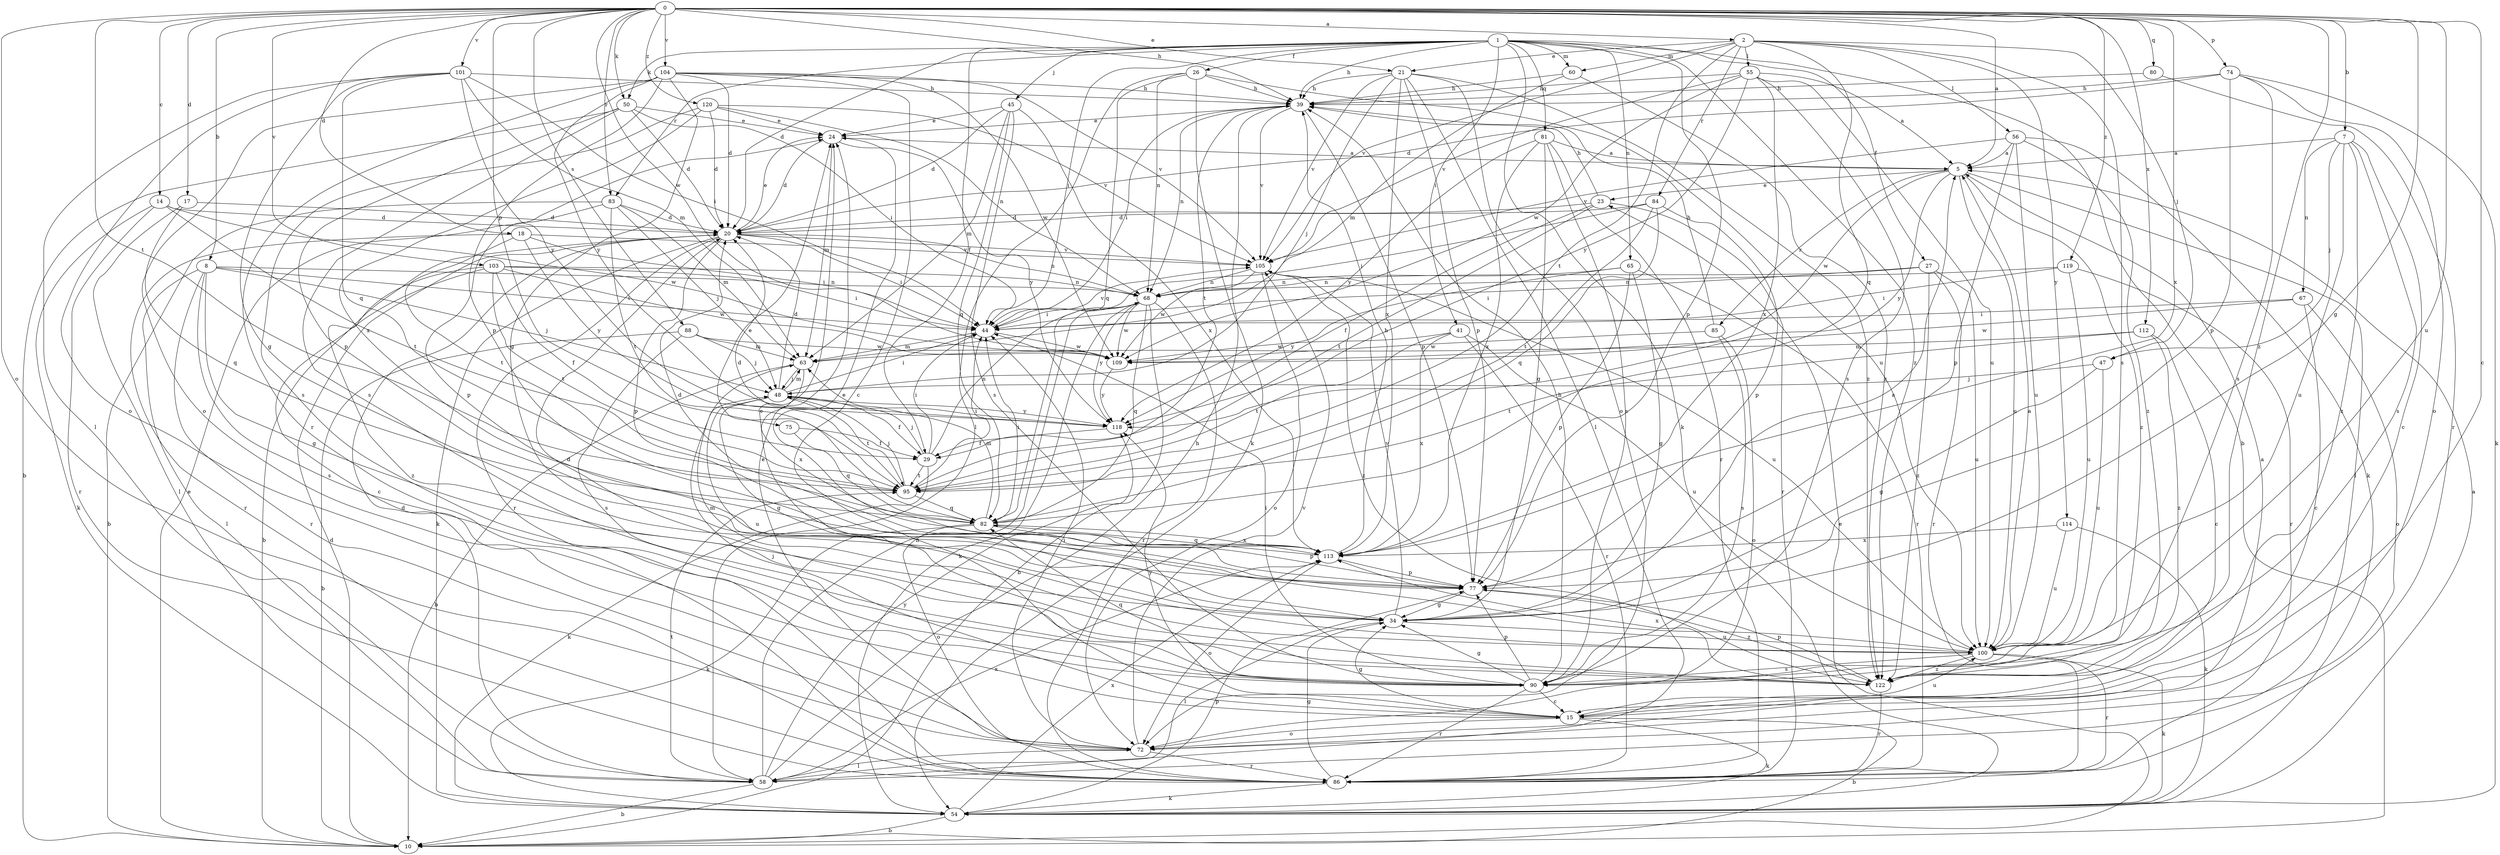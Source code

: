 strict digraph  {
0;
1;
2;
5;
7;
8;
10;
14;
15;
17;
18;
20;
21;
23;
24;
26;
27;
29;
34;
39;
41;
44;
45;
47;
48;
50;
54;
55;
56;
58;
60;
63;
65;
67;
68;
72;
74;
75;
77;
80;
81;
82;
83;
84;
85;
86;
88;
90;
95;
100;
101;
103;
104;
105;
109;
112;
113;
114;
118;
119;
120;
122;
0 -> 2  [label=a];
0 -> 5  [label=a];
0 -> 7  [label=b];
0 -> 8  [label=b];
0 -> 14  [label=c];
0 -> 15  [label=c];
0 -> 17  [label=d];
0 -> 18  [label=d];
0 -> 21  [label=e];
0 -> 34  [label=g];
0 -> 39  [label=h];
0 -> 50  [label=k];
0 -> 72  [label=o];
0 -> 74  [label=p];
0 -> 75  [label=p];
0 -> 80  [label=q];
0 -> 83  [label=r];
0 -> 88  [label=s];
0 -> 95  [label=t];
0 -> 100  [label=u];
0 -> 101  [label=v];
0 -> 103  [label=v];
0 -> 104  [label=v];
0 -> 109  [label=w];
0 -> 112  [label=x];
0 -> 113  [label=x];
0 -> 119  [label=z];
0 -> 120  [label=z];
0 -> 122  [label=z];
1 -> 10  [label=b];
1 -> 20  [label=d];
1 -> 26  [label=f];
1 -> 27  [label=f];
1 -> 29  [label=f];
1 -> 39  [label=h];
1 -> 41  [label=i];
1 -> 44  [label=i];
1 -> 45  [label=j];
1 -> 50  [label=k];
1 -> 54  [label=k];
1 -> 60  [label=m];
1 -> 65  [label=n];
1 -> 77  [label=p];
1 -> 81  [label=q];
1 -> 83  [label=r];
1 -> 122  [label=z];
2 -> 21  [label=e];
2 -> 47  [label=j];
2 -> 55  [label=l];
2 -> 56  [label=l];
2 -> 60  [label=m];
2 -> 82  [label=q];
2 -> 84  [label=r];
2 -> 90  [label=s];
2 -> 95  [label=t];
2 -> 105  [label=v];
2 -> 114  [label=y];
5 -> 23  [label=e];
5 -> 58  [label=l];
5 -> 85  [label=r];
5 -> 100  [label=u];
5 -> 109  [label=w];
5 -> 118  [label=y];
5 -> 122  [label=z];
7 -> 5  [label=a];
7 -> 15  [label=c];
7 -> 47  [label=j];
7 -> 67  [label=n];
7 -> 90  [label=s];
7 -> 100  [label=u];
7 -> 122  [label=z];
8 -> 34  [label=g];
8 -> 44  [label=i];
8 -> 48  [label=j];
8 -> 58  [label=l];
8 -> 68  [label=n];
8 -> 86  [label=r];
8 -> 90  [label=s];
10 -> 20  [label=d];
10 -> 23  [label=e];
10 -> 24  [label=e];
14 -> 20  [label=d];
14 -> 54  [label=k];
14 -> 86  [label=r];
14 -> 95  [label=t];
14 -> 109  [label=w];
15 -> 10  [label=b];
15 -> 34  [label=g];
15 -> 48  [label=j];
15 -> 54  [label=k];
15 -> 72  [label=o];
15 -> 100  [label=u];
15 -> 118  [label=y];
17 -> 20  [label=d];
17 -> 58  [label=l];
17 -> 82  [label=q];
18 -> 44  [label=i];
18 -> 86  [label=r];
18 -> 95  [label=t];
18 -> 105  [label=v];
18 -> 118  [label=y];
20 -> 10  [label=b];
20 -> 24  [label=e];
20 -> 44  [label=i];
20 -> 54  [label=k];
20 -> 68  [label=n];
20 -> 77  [label=p];
20 -> 86  [label=r];
20 -> 105  [label=v];
21 -> 39  [label=h];
21 -> 48  [label=j];
21 -> 58  [label=l];
21 -> 72  [label=o];
21 -> 77  [label=p];
21 -> 105  [label=v];
21 -> 113  [label=x];
21 -> 122  [label=z];
23 -> 20  [label=d];
23 -> 29  [label=f];
23 -> 39  [label=h];
23 -> 86  [label=r];
23 -> 95  [label=t];
24 -> 5  [label=a];
24 -> 20  [label=d];
24 -> 63  [label=m];
24 -> 118  [label=y];
26 -> 39  [label=h];
26 -> 54  [label=k];
26 -> 58  [label=l];
26 -> 68  [label=n];
26 -> 82  [label=q];
26 -> 100  [label=u];
27 -> 44  [label=i];
27 -> 68  [label=n];
27 -> 86  [label=r];
27 -> 100  [label=u];
27 -> 122  [label=z];
29 -> 44  [label=i];
29 -> 48  [label=j];
29 -> 54  [label=k];
29 -> 68  [label=n];
29 -> 95  [label=t];
34 -> 5  [label=a];
34 -> 58  [label=l];
34 -> 100  [label=u];
34 -> 105  [label=v];
39 -> 24  [label=e];
39 -> 44  [label=i];
39 -> 68  [label=n];
39 -> 77  [label=p];
39 -> 95  [label=t];
39 -> 105  [label=v];
41 -> 86  [label=r];
41 -> 95  [label=t];
41 -> 100  [label=u];
41 -> 109  [label=w];
41 -> 113  [label=x];
44 -> 63  [label=m];
44 -> 105  [label=v];
44 -> 109  [label=w];
45 -> 20  [label=d];
45 -> 24  [label=e];
45 -> 63  [label=m];
45 -> 82  [label=q];
45 -> 90  [label=s];
45 -> 113  [label=x];
47 -> 34  [label=g];
47 -> 48  [label=j];
47 -> 100  [label=u];
48 -> 20  [label=d];
48 -> 29  [label=f];
48 -> 34  [label=g];
48 -> 44  [label=i];
48 -> 63  [label=m];
48 -> 95  [label=t];
48 -> 100  [label=u];
48 -> 118  [label=y];
50 -> 10  [label=b];
50 -> 20  [label=d];
50 -> 24  [label=e];
50 -> 44  [label=i];
50 -> 77  [label=p];
50 -> 90  [label=s];
54 -> 5  [label=a];
54 -> 10  [label=b];
54 -> 77  [label=p];
54 -> 113  [label=x];
55 -> 5  [label=a];
55 -> 39  [label=h];
55 -> 90  [label=s];
55 -> 100  [label=u];
55 -> 105  [label=v];
55 -> 109  [label=w];
55 -> 113  [label=x];
55 -> 118  [label=y];
56 -> 5  [label=a];
56 -> 54  [label=k];
56 -> 77  [label=p];
56 -> 100  [label=u];
56 -> 105  [label=v];
56 -> 122  [label=z];
58 -> 10  [label=b];
58 -> 20  [label=d];
58 -> 39  [label=h];
58 -> 68  [label=n];
58 -> 95  [label=t];
58 -> 113  [label=x];
58 -> 118  [label=y];
60 -> 39  [label=h];
60 -> 63  [label=m];
60 -> 122  [label=z];
63 -> 10  [label=b];
63 -> 48  [label=j];
63 -> 113  [label=x];
65 -> 34  [label=g];
65 -> 68  [label=n];
65 -> 77  [label=p];
65 -> 86  [label=r];
65 -> 118  [label=y];
67 -> 15  [label=c];
67 -> 44  [label=i];
67 -> 72  [label=o];
67 -> 109  [label=w];
68 -> 10  [label=b];
68 -> 44  [label=i];
68 -> 54  [label=k];
68 -> 82  [label=q];
68 -> 86  [label=r];
68 -> 109  [label=w];
68 -> 118  [label=y];
72 -> 5  [label=a];
72 -> 44  [label=i];
72 -> 58  [label=l];
72 -> 86  [label=r];
72 -> 105  [label=v];
74 -> 20  [label=d];
74 -> 39  [label=h];
74 -> 54  [label=k];
74 -> 72  [label=o];
74 -> 77  [label=p];
74 -> 90  [label=s];
75 -> 29  [label=f];
75 -> 82  [label=q];
77 -> 34  [label=g];
77 -> 122  [label=z];
80 -> 39  [label=h];
80 -> 86  [label=r];
81 -> 5  [label=a];
81 -> 34  [label=g];
81 -> 86  [label=r];
81 -> 90  [label=s];
81 -> 113  [label=x];
81 -> 118  [label=y];
82 -> 24  [label=e];
82 -> 44  [label=i];
82 -> 54  [label=k];
82 -> 63  [label=m];
82 -> 72  [label=o];
82 -> 77  [label=p];
82 -> 113  [label=x];
83 -> 10  [label=b];
83 -> 20  [label=d];
83 -> 48  [label=j];
83 -> 63  [label=m];
83 -> 77  [label=p];
83 -> 95  [label=t];
84 -> 20  [label=d];
84 -> 44  [label=i];
84 -> 77  [label=p];
84 -> 82  [label=q];
84 -> 95  [label=t];
85 -> 39  [label=h];
85 -> 72  [label=o];
85 -> 90  [label=s];
85 -> 109  [label=w];
86 -> 24  [label=e];
86 -> 34  [label=g];
86 -> 54  [label=k];
88 -> 10  [label=b];
88 -> 48  [label=j];
88 -> 63  [label=m];
88 -> 90  [label=s];
88 -> 109  [label=w];
90 -> 15  [label=c];
90 -> 34  [label=g];
90 -> 39  [label=h];
90 -> 44  [label=i];
90 -> 77  [label=p];
90 -> 82  [label=q];
90 -> 86  [label=r];
95 -> 20  [label=d];
95 -> 44  [label=i];
95 -> 48  [label=j];
95 -> 82  [label=q];
100 -> 5  [label=a];
100 -> 24  [label=e];
100 -> 54  [label=k];
100 -> 63  [label=m];
100 -> 86  [label=r];
100 -> 90  [label=s];
100 -> 122  [label=z];
101 -> 34  [label=g];
101 -> 39  [label=h];
101 -> 44  [label=i];
101 -> 58  [label=l];
101 -> 63  [label=m];
101 -> 72  [label=o];
101 -> 82  [label=q];
101 -> 118  [label=y];
103 -> 15  [label=c];
103 -> 29  [label=f];
103 -> 44  [label=i];
103 -> 68  [label=n];
103 -> 95  [label=t];
103 -> 109  [label=w];
103 -> 122  [label=z];
104 -> 15  [label=c];
104 -> 20  [label=d];
104 -> 34  [label=g];
104 -> 39  [label=h];
104 -> 72  [label=o];
104 -> 77  [label=p];
104 -> 86  [label=r];
104 -> 105  [label=v];
104 -> 109  [label=w];
104 -> 118  [label=y];
105 -> 68  [label=n];
105 -> 72  [label=o];
105 -> 100  [label=u];
105 -> 109  [label=w];
105 -> 122  [label=z];
109 -> 118  [label=y];
112 -> 15  [label=c];
112 -> 63  [label=m];
112 -> 95  [label=t];
112 -> 122  [label=z];
113 -> 20  [label=d];
113 -> 39  [label=h];
113 -> 72  [label=o];
113 -> 77  [label=p];
113 -> 82  [label=q];
114 -> 54  [label=k];
114 -> 100  [label=u];
114 -> 113  [label=x];
118 -> 29  [label=f];
119 -> 44  [label=i];
119 -> 68  [label=n];
119 -> 86  [label=r];
119 -> 100  [label=u];
120 -> 20  [label=d];
120 -> 24  [label=e];
120 -> 68  [label=n];
120 -> 90  [label=s];
120 -> 105  [label=v];
120 -> 113  [label=x];
122 -> 20  [label=d];
122 -> 24  [label=e];
122 -> 77  [label=p];
122 -> 86  [label=r];
122 -> 113  [label=x];
}
